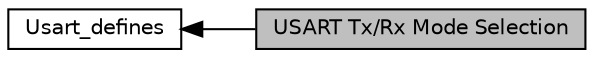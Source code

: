 digraph "USART Tx/Rx Mode Selection"
{
  edge [fontname="Helvetica",fontsize="10",labelfontname="Helvetica",labelfontsize="10"];
  node [fontname="Helvetica",fontsize="10",shape=record];
  rankdir=LR;
  Node0 [label="USART Tx/Rx Mode Selection",height=0.2,width=0.4,color="black", fillcolor="grey75", style="filled", fontcolor="black"];
  Node1 [label="Usart_defines",height=0.2,width=0.4,color="black", fillcolor="white", style="filled",URL="$group__usart__defines.html"];
  Node1->Node0 [shape=plaintext, dir="back", style="solid"];
}
